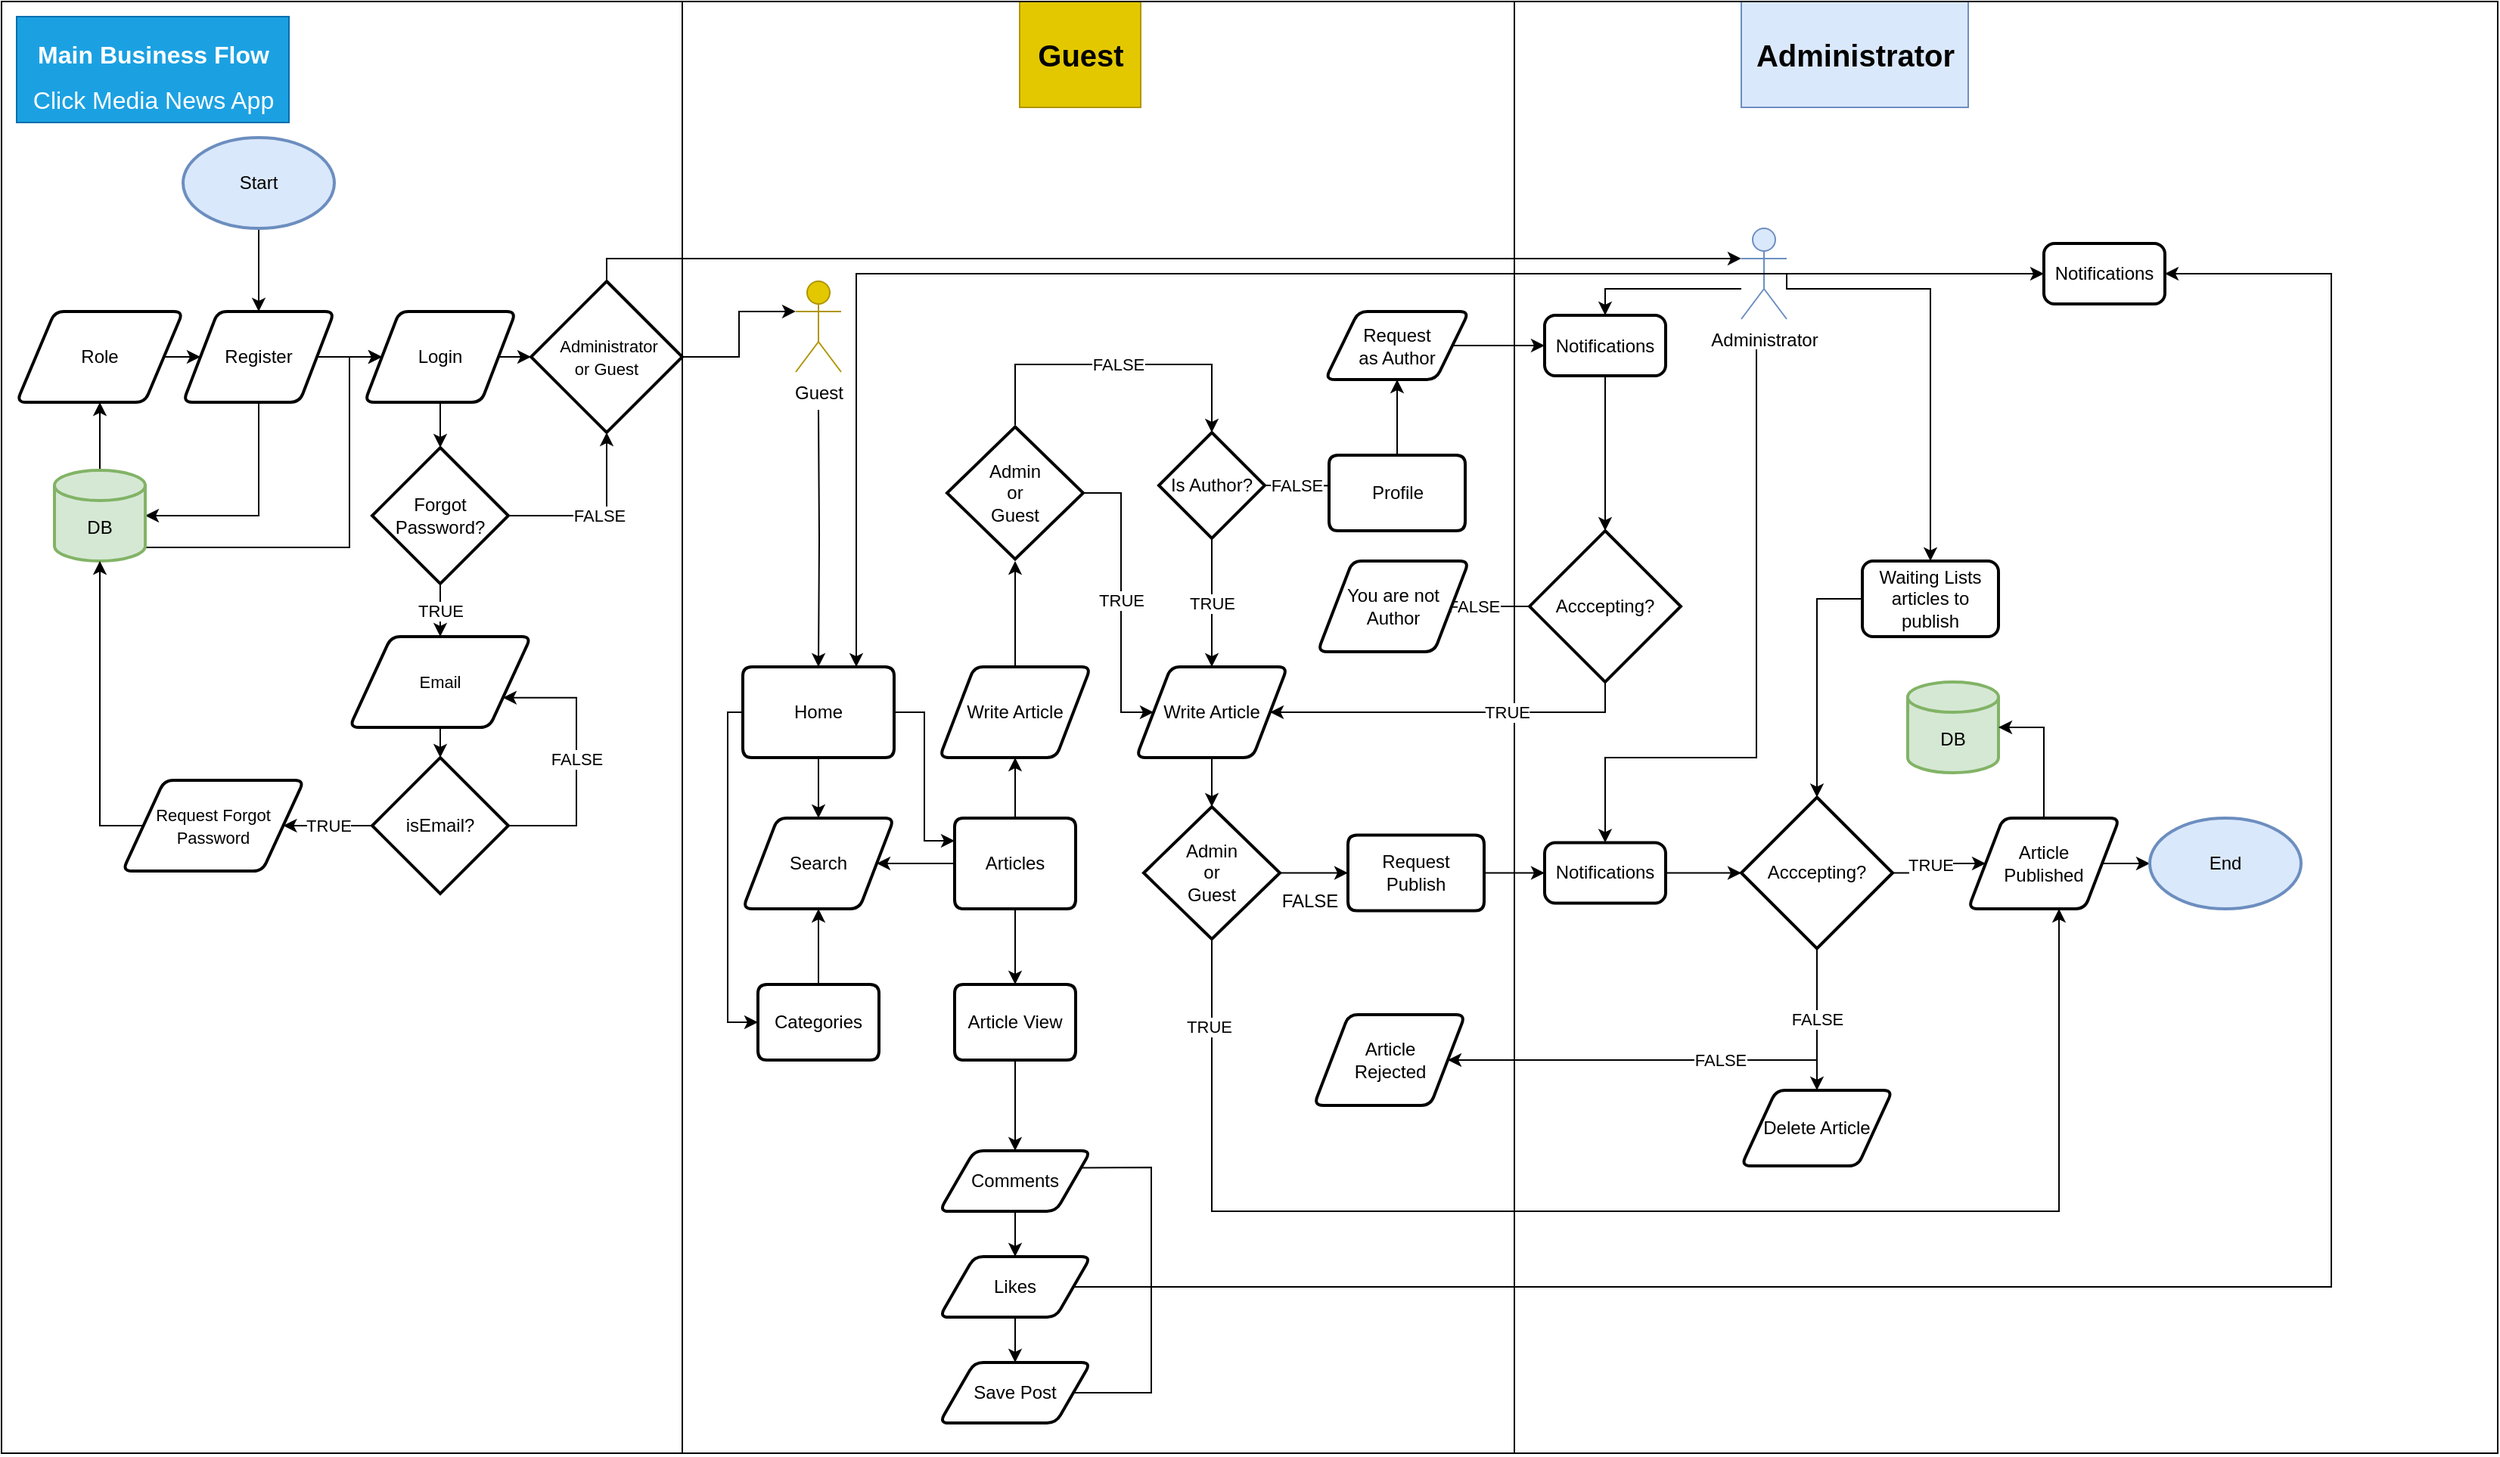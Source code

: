<mxfile version="21.3.7" type="device">
  <diagram name="Page-1" id="gf7bokLuWfXzUaqeIxcx">
    <mxGraphModel dx="1932" dy="904" grid="1" gridSize="10" guides="1" tooltips="1" connect="1" arrows="1" fold="1" page="1" pageScale="1" pageWidth="850" pageHeight="1100" math="0" shadow="0">
      <root>
        <mxCell id="0" />
        <mxCell id="1" parent="0" />
        <mxCell id="AwZKdBI7ihTLyZNxSXt0-6" value="" style="endArrow=none;html=1;rounded=0;" parent="1" edge="1">
          <mxGeometry width="50" height="50" relative="1" as="geometry">
            <mxPoint x="-400" as="sourcePoint" />
            <mxPoint x="-400" y="960" as="targetPoint" />
          </mxGeometry>
        </mxCell>
        <mxCell id="AwZKdBI7ihTLyZNxSXt0-12" value="" style="endArrow=none;html=1;rounded=0;" parent="1" edge="1">
          <mxGeometry width="50" height="50" relative="1" as="geometry">
            <mxPoint x="150" as="sourcePoint" />
            <mxPoint x="150" y="960" as="targetPoint" />
          </mxGeometry>
        </mxCell>
        <mxCell id="AwZKdBI7ihTLyZNxSXt0-13" value="&lt;h1&gt;&lt;font style=&quot;font-size: 20px;&quot;&gt;Guest&lt;/font&gt;&lt;/h1&gt;" style="text;html=1;align=center;verticalAlign=middle;resizable=0;points=[];autosize=1;strokeColor=#B09500;fillColor=#e3c800;fontColor=#000000;" parent="1" vertex="1">
          <mxGeometry x="-177" width="80" height="70" as="geometry" />
        </mxCell>
        <mxCell id="AwZKdBI7ihTLyZNxSXt0-14" value="&lt;h1&gt;&lt;font style=&quot;font-size: 20px;&quot;&gt;Administrator&lt;/font&gt;&lt;/h1&gt;" style="text;html=1;align=center;verticalAlign=middle;resizable=0;points=[];autosize=1;fillColor=#dae8fc;strokeColor=#6c8ebf;" parent="1" vertex="1">
          <mxGeometry x="300" width="150" height="70" as="geometry" />
        </mxCell>
        <mxCell id="AwZKdBI7ihTLyZNxSXt0-93" style="edgeStyle=orthogonalEdgeStyle;rounded=0;orthogonalLoop=1;jettySize=auto;html=1;entryX=1;entryY=0.5;entryDx=0;entryDy=0;entryPerimeter=0;" parent="1" source="AwZKdBI7ihTLyZNxSXt0-19" target="AwZKdBI7ihTLyZNxSXt0-31" edge="1">
          <mxGeometry relative="1" as="geometry">
            <Array as="points">
              <mxPoint x="-680" y="340" />
            </Array>
          </mxGeometry>
        </mxCell>
        <mxCell id="AwZKdBI7ihTLyZNxSXt0-19" value="Register" style="shape=parallelogram;html=1;strokeWidth=2;perimeter=parallelogramPerimeter;whiteSpace=wrap;rounded=1;arcSize=12;size=0.23;" parent="1" vertex="1">
          <mxGeometry x="-730" y="205" width="100" height="60" as="geometry" />
        </mxCell>
        <mxCell id="AwZKdBI7ihTLyZNxSXt0-30" style="edgeStyle=orthogonalEdgeStyle;rounded=0;orthogonalLoop=1;jettySize=auto;html=1;entryX=0.5;entryY=0;entryDx=0;entryDy=0;" parent="1" source="AwZKdBI7ihTLyZNxSXt0-20" target="AwZKdBI7ihTLyZNxSXt0-19" edge="1">
          <mxGeometry relative="1" as="geometry" />
        </mxCell>
        <mxCell id="AwZKdBI7ihTLyZNxSXt0-20" value="Start" style="strokeWidth=2;html=1;shape=mxgraph.flowchart.start_1;whiteSpace=wrap;fillColor=#dae8fc;strokeColor=#6c8ebf;" parent="1" vertex="1">
          <mxGeometry x="-730" y="90" width="100" height="60" as="geometry" />
        </mxCell>
        <mxCell id="AwZKdBI7ihTLyZNxSXt0-21" style="edgeStyle=orthogonalEdgeStyle;rounded=0;orthogonalLoop=1;jettySize=auto;html=1;exitX=0.5;exitY=1;exitDx=0;exitDy=0;" parent="1" source="AwZKdBI7ihTLyZNxSXt0-19" target="AwZKdBI7ihTLyZNxSXt0-19" edge="1">
          <mxGeometry relative="1" as="geometry" />
        </mxCell>
        <mxCell id="AwZKdBI7ihTLyZNxSXt0-38" style="edgeStyle=orthogonalEdgeStyle;rounded=0;orthogonalLoop=1;jettySize=auto;html=1;entryX=0;entryY=0.5;entryDx=0;entryDy=0;entryPerimeter=0;" parent="1" source="AwZKdBI7ihTLyZNxSXt0-22" target="AwZKdBI7ihTLyZNxSXt0-27" edge="1">
          <mxGeometry relative="1" as="geometry" />
        </mxCell>
        <mxCell id="MI96dopRUocl8QUEf7GM-27" style="edgeStyle=orthogonalEdgeStyle;rounded=0;orthogonalLoop=1;jettySize=auto;html=1;exitX=0.5;exitY=1;exitDx=0;exitDy=0;entryX=0.5;entryY=0;entryDx=0;entryDy=0;entryPerimeter=0;" parent="1" source="AwZKdBI7ihTLyZNxSXt0-22" target="MI96dopRUocl8QUEf7GM-26" edge="1">
          <mxGeometry relative="1" as="geometry" />
        </mxCell>
        <mxCell id="AwZKdBI7ihTLyZNxSXt0-22" value="Login" style="shape=parallelogram;html=1;strokeWidth=2;perimeter=parallelogramPerimeter;whiteSpace=wrap;rounded=1;arcSize=12;size=0.23;" parent="1" vertex="1">
          <mxGeometry x="-610" y="205" width="100" height="60" as="geometry" />
        </mxCell>
        <mxCell id="MI96dopRUocl8QUEf7GM-5" style="edgeStyle=orthogonalEdgeStyle;rounded=0;orthogonalLoop=1;jettySize=auto;html=1;exitX=0.5;exitY=0.5;exitDx=0;exitDy=0;exitPerimeter=0;entryX=0.5;entryY=0;entryDx=0;entryDy=0;" parent="1" source="MI96dopRUocl8QUEf7GM-40" target="MI96dopRUocl8QUEf7GM-4" edge="1">
          <mxGeometry relative="1" as="geometry">
            <mxPoint x="362.5" y="175.0" as="sourcePoint" />
            <Array as="points">
              <mxPoint x="330" y="180" />
              <mxPoint x="330" y="190" />
              <mxPoint x="425" y="190" />
            </Array>
            <mxPoint x="420" y="310" as="targetPoint" />
          </mxGeometry>
        </mxCell>
        <mxCell id="AwZKdBI7ihTLyZNxSXt0-42" style="edgeStyle=orthogonalEdgeStyle;rounded=0;orthogonalLoop=1;jettySize=auto;html=1;entryX=0;entryY=0.333;entryDx=0;entryDy=0;entryPerimeter=0;" parent="1" source="AwZKdBI7ihTLyZNxSXt0-27" target="MI96dopRUocl8QUEf7GM-40" edge="1">
          <mxGeometry relative="1" as="geometry">
            <mxPoint x="278" y="180" as="targetPoint" />
            <Array as="points">
              <mxPoint x="-450" y="170" />
            </Array>
          </mxGeometry>
        </mxCell>
        <mxCell id="MI96dopRUocl8QUEf7GM-38" style="edgeStyle=orthogonalEdgeStyle;rounded=0;orthogonalLoop=1;jettySize=auto;html=1;exitX=1;exitY=0.5;exitDx=0;exitDy=0;exitPerimeter=0;entryX=0;entryY=0.333;entryDx=0;entryDy=0;entryPerimeter=0;" parent="1" source="AwZKdBI7ihTLyZNxSXt0-27" target="MI96dopRUocl8QUEf7GM-35" edge="1">
          <mxGeometry relative="1" as="geometry" />
        </mxCell>
        <mxCell id="AwZKdBI7ihTLyZNxSXt0-27" value="&lt;font style=&quot;font-size: 11px;&quot;&gt;&amp;nbsp;Administrator&lt;br&gt;or Guest&lt;br&gt;&lt;/font&gt;" style="strokeWidth=2;html=1;shape=mxgraph.flowchart.decision;whiteSpace=wrap;" parent="1" vertex="1">
          <mxGeometry x="-500" y="185" width="100" height="100" as="geometry" />
        </mxCell>
        <mxCell id="AwZKdBI7ihTLyZNxSXt0-92" style="edgeStyle=orthogonalEdgeStyle;rounded=0;orthogonalLoop=1;jettySize=auto;html=1;entryX=0.5;entryY=1;entryDx=0;entryDy=0;" parent="1" source="AwZKdBI7ihTLyZNxSXt0-31" target="AwZKdBI7ihTLyZNxSXt0-32" edge="1">
          <mxGeometry relative="1" as="geometry" />
        </mxCell>
        <mxCell id="MI96dopRUocl8QUEf7GM-34" style="edgeStyle=orthogonalEdgeStyle;rounded=0;orthogonalLoop=1;jettySize=auto;html=1;exitX=1;exitY=0.85;exitDx=0;exitDy=0;exitPerimeter=0;entryX=0;entryY=0.5;entryDx=0;entryDy=0;" parent="1" source="AwZKdBI7ihTLyZNxSXt0-31" target="AwZKdBI7ihTLyZNxSXt0-22" edge="1">
          <mxGeometry relative="1" as="geometry">
            <Array as="points">
              <mxPoint x="-620" y="361" />
              <mxPoint x="-620" y="235" />
            </Array>
          </mxGeometry>
        </mxCell>
        <mxCell id="AwZKdBI7ihTLyZNxSXt0-31" value="&lt;br&gt;DB" style="strokeWidth=2;html=1;shape=mxgraph.flowchart.database;whiteSpace=wrap;fillColor=#d5e8d4;strokeColor=#82b366;" parent="1" vertex="1">
          <mxGeometry x="-815" y="310" width="60" height="60" as="geometry" />
        </mxCell>
        <mxCell id="MI96dopRUocl8QUEf7GM-29" style="edgeStyle=orthogonalEdgeStyle;rounded=0;orthogonalLoop=1;jettySize=auto;html=1;exitX=1;exitY=0.5;exitDx=0;exitDy=0;entryX=0;entryY=0.5;entryDx=0;entryDy=0;" parent="1" source="AwZKdBI7ihTLyZNxSXt0-32" target="AwZKdBI7ihTLyZNxSXt0-19" edge="1">
          <mxGeometry relative="1" as="geometry" />
        </mxCell>
        <mxCell id="AwZKdBI7ihTLyZNxSXt0-32" value="Role" style="shape=parallelogram;html=1;strokeWidth=2;perimeter=parallelogramPerimeter;whiteSpace=wrap;rounded=1;arcSize=12;size=0.23;" parent="1" vertex="1">
          <mxGeometry x="-840" y="205" width="110" height="60" as="geometry" />
        </mxCell>
        <mxCell id="MI96dopRUocl8QUEf7GM-21" style="edgeStyle=orthogonalEdgeStyle;rounded=0;orthogonalLoop=1;jettySize=auto;html=1;exitX=0.5;exitY=1;exitDx=0;exitDy=0;entryX=0.5;entryY=0;entryDx=0;entryDy=0;" parent="1" source="AwZKdBI7ihTLyZNxSXt0-43" target="MI96dopRUocl8QUEf7GM-15" edge="1">
          <mxGeometry relative="1" as="geometry" />
        </mxCell>
        <mxCell id="MI96dopRUocl8QUEf7GM-53" style="edgeStyle=orthogonalEdgeStyle;rounded=0;orthogonalLoop=1;jettySize=auto;html=1;entryX=0;entryY=0.5;entryDx=0;entryDy=0;" parent="1" source="AwZKdBI7ihTLyZNxSXt0-43" target="MI96dopRUocl8QUEf7GM-17" edge="1">
          <mxGeometry relative="1" as="geometry">
            <Array as="points">
              <mxPoint x="-370" y="470" />
              <mxPoint x="-370" y="675" />
            </Array>
          </mxGeometry>
        </mxCell>
        <mxCell id="AwZKdBI7ihTLyZNxSXt0-43" value="Home" style="shape=parallelogram;html=1;strokeWidth=2;perimeter=parallelogramPerimeter;whiteSpace=wrap;rounded=1;arcSize=12;size=0;" parent="1" vertex="1">
          <mxGeometry x="-360" y="440" width="100" height="60" as="geometry" />
        </mxCell>
        <mxCell id="bDoye8ksOh2lOXmOWEbW-28" style="edgeStyle=orthogonalEdgeStyle;rounded=0;orthogonalLoop=1;jettySize=auto;html=1;" edge="1" parent="1" source="AwZKdBI7ihTLyZNxSXt0-46">
          <mxGeometry relative="1" as="geometry">
            <mxPoint x="-180" y="370" as="targetPoint" />
          </mxGeometry>
        </mxCell>
        <mxCell id="AwZKdBI7ihTLyZNxSXt0-46" value="Write Article" style="shape=parallelogram;html=1;strokeWidth=2;perimeter=parallelogramPerimeter;whiteSpace=wrap;rounded=1;arcSize=12;size=0.23;" parent="1" vertex="1">
          <mxGeometry x="-230" y="440" width="100" height="60" as="geometry" />
        </mxCell>
        <mxCell id="AwZKdBI7ihTLyZNxSXt0-76" value="TRUE" style="edgeStyle=orthogonalEdgeStyle;rounded=0;orthogonalLoop=1;jettySize=auto;html=1;entryX=0.5;entryY=0;entryDx=0;entryDy=0;" parent="1" source="AwZKdBI7ihTLyZNxSXt0-48" target="AwZKdBI7ihTLyZNxSXt0-50" edge="1">
          <mxGeometry relative="1" as="geometry">
            <mxPoint x="-50" y="440" as="targetPoint" />
          </mxGeometry>
        </mxCell>
        <mxCell id="bDoye8ksOh2lOXmOWEbW-33" style="edgeStyle=orthogonalEdgeStyle;rounded=0;orthogonalLoop=1;jettySize=auto;html=1;entryX=0.5;entryY=0;entryDx=0;entryDy=0;entryPerimeter=0;" edge="1" parent="1" source="AwZKdBI7ihTLyZNxSXt0-50" target="bDoye8ksOh2lOXmOWEbW-31">
          <mxGeometry relative="1" as="geometry" />
        </mxCell>
        <mxCell id="AwZKdBI7ihTLyZNxSXt0-50" value="Write Article" style="shape=parallelogram;html=1;strokeWidth=2;perimeter=parallelogramPerimeter;whiteSpace=wrap;rounded=1;arcSize=12;size=0.23;" parent="1" vertex="1">
          <mxGeometry x="-100" y="440" width="100" height="60" as="geometry" />
        </mxCell>
        <mxCell id="AwZKdBI7ihTLyZNxSXt0-78" style="edgeStyle=orthogonalEdgeStyle;rounded=0;orthogonalLoop=1;jettySize=auto;html=1;entryX=1;entryY=0.5;entryDx=0;entryDy=0;" parent="1" source="AwZKdBI7ihTLyZNxSXt0-54" target="AwZKdBI7ihTLyZNxSXt0-116" edge="1">
          <mxGeometry relative="1" as="geometry">
            <mxPoint x="8.5" y="470" as="targetPoint" />
          </mxGeometry>
        </mxCell>
        <mxCell id="AwZKdBI7ihTLyZNxSXt0-79" value="FALSE" style="edgeLabel;html=1;align=center;verticalAlign=middle;resizable=0;points=[];" parent="AwZKdBI7ihTLyZNxSXt0-78" vertex="1" connectable="0">
          <mxGeometry x="-0.579" y="1" relative="1" as="geometry">
            <mxPoint x="-26" y="-1" as="offset" />
          </mxGeometry>
        </mxCell>
        <mxCell id="AwZKdBI7ihTLyZNxSXt0-110" style="edgeStyle=orthogonalEdgeStyle;rounded=0;orthogonalLoop=1;jettySize=auto;html=1;entryX=1;entryY=0.5;entryDx=0;entryDy=0;exitX=0.5;exitY=1;exitDx=0;exitDy=0;exitPerimeter=0;" parent="1" source="AwZKdBI7ihTLyZNxSXt0-54" target="AwZKdBI7ihTLyZNxSXt0-50" edge="1">
          <mxGeometry relative="1" as="geometry">
            <Array as="points">
              <mxPoint x="210" y="470" />
            </Array>
          </mxGeometry>
        </mxCell>
        <mxCell id="AwZKdBI7ihTLyZNxSXt0-111" value="TRUE" style="edgeLabel;html=1;align=center;verticalAlign=middle;resizable=0;points=[];" parent="AwZKdBI7ihTLyZNxSXt0-110" vertex="1" connectable="0">
          <mxGeometry x="-0.193" relative="1" as="geometry">
            <mxPoint x="12" as="offset" />
          </mxGeometry>
        </mxCell>
        <mxCell id="AwZKdBI7ihTLyZNxSXt0-54" value="Acccepting?" style="strokeWidth=2;html=1;shape=mxgraph.flowchart.decision;whiteSpace=wrap;" parent="1" vertex="1">
          <mxGeometry x="160" y="350" width="100" height="100" as="geometry" />
        </mxCell>
        <mxCell id="bDoye8ksOh2lOXmOWEbW-3" style="edgeStyle=orthogonalEdgeStyle;rounded=0;orthogonalLoop=1;jettySize=auto;html=1;entryX=0;entryY=0.5;entryDx=0;entryDy=0;" edge="1" parent="1" source="AwZKdBI7ihTLyZNxSXt0-60" target="MI96dopRUocl8QUEf7GM-62">
          <mxGeometry relative="1" as="geometry" />
        </mxCell>
        <mxCell id="AwZKdBI7ihTLyZNxSXt0-60" value="Request&lt;br&gt;as Author" style="shape=parallelogram;html=1;strokeWidth=2;perimeter=parallelogramPerimeter;whiteSpace=wrap;rounded=1;arcSize=12;size=0.23;" parent="1" vertex="1">
          <mxGeometry x="25" y="205" width="95" height="45" as="geometry" />
        </mxCell>
        <mxCell id="AwZKdBI7ihTLyZNxSXt0-88" style="edgeStyle=orthogonalEdgeStyle;rounded=0;orthogonalLoop=1;jettySize=auto;html=1;entryX=0;entryY=0.5;entryDx=0;entryDy=0;" parent="1" source="AwZKdBI7ihTLyZNxSXt0-83" target="bDoye8ksOh2lOXmOWEbW-6" edge="1">
          <mxGeometry relative="1" as="geometry">
            <mxPoint x="180" y="570" as="targetPoint" />
          </mxGeometry>
        </mxCell>
        <mxCell id="AwZKdBI7ihTLyZNxSXt0-83" value="Request&lt;br&gt;Publish" style="shape=parallelogram;html=1;strokeWidth=2;perimeter=parallelogramPerimeter;whiteSpace=wrap;rounded=1;arcSize=12;size=0;" parent="1" vertex="1">
          <mxGeometry x="40" y="551.25" width="90" height="50" as="geometry" />
        </mxCell>
        <mxCell id="AwZKdBI7ihTLyZNxSXt0-96" style="edgeStyle=orthogonalEdgeStyle;rounded=0;orthogonalLoop=1;jettySize=auto;html=1;entryX=1;entryY=0.5;entryDx=0;entryDy=0;" parent="1" target="AwZKdBI7ihTLyZNxSXt0-95" edge="1">
          <mxGeometry relative="1" as="geometry">
            <mxPoint x="320" y="880" as="targetPoint" />
            <Array as="points">
              <mxPoint x="350" y="700" />
            </Array>
            <mxPoint x="350" y="660" as="sourcePoint" />
          </mxGeometry>
        </mxCell>
        <mxCell id="AwZKdBI7ihTLyZNxSXt0-97" value="FALSE" style="edgeLabel;html=1;align=center;verticalAlign=middle;resizable=0;points=[];" parent="AwZKdBI7ihTLyZNxSXt0-96" vertex="1" connectable="0">
          <mxGeometry x="-0.334" relative="1" as="geometry">
            <mxPoint x="-10" as="offset" />
          </mxGeometry>
        </mxCell>
        <mxCell id="AwZKdBI7ihTLyZNxSXt0-108" value="TRUE" style="edgeStyle=orthogonalEdgeStyle;rounded=0;orthogonalLoop=1;jettySize=auto;html=1;entryX=0;entryY=0.5;entryDx=0;entryDy=0;" parent="1" source="AwZKdBI7ihTLyZNxSXt0-86" target="MI96dopRUocl8QUEf7GM-61" edge="1">
          <mxGeometry x="-0.098" relative="1" as="geometry">
            <mxPoint x="420.0" y="570.0" as="targetPoint" />
            <mxPoint as="offset" />
          </mxGeometry>
        </mxCell>
        <mxCell id="MI96dopRUocl8QUEf7GM-59" value="FALSE" style="edgeStyle=orthogonalEdgeStyle;rounded=0;orthogonalLoop=1;jettySize=auto;html=1;exitX=0.5;exitY=1;exitDx=0;exitDy=0;exitPerimeter=0;entryX=0.5;entryY=0;entryDx=0;entryDy=0;" parent="1" source="AwZKdBI7ihTLyZNxSXt0-86" edge="1" target="MI96dopRUocl8QUEf7GM-60">
          <mxGeometry relative="1" as="geometry">
            <mxPoint x="320.0" y="690" as="targetPoint" />
          </mxGeometry>
        </mxCell>
        <mxCell id="AwZKdBI7ihTLyZNxSXt0-86" value="Acccepting?" style="strokeWidth=2;html=1;shape=mxgraph.flowchart.decision;whiteSpace=wrap;" parent="1" vertex="1">
          <mxGeometry x="300" y="526.25" width="100" height="100" as="geometry" />
        </mxCell>
        <mxCell id="AwZKdBI7ihTLyZNxSXt0-95" value="Article&lt;br&gt;Rejected" style="shape=parallelogram;html=1;strokeWidth=2;perimeter=parallelogramPerimeter;whiteSpace=wrap;rounded=1;arcSize=12;size=0.23;" parent="1" vertex="1">
          <mxGeometry x="17.5" y="670" width="100" height="60" as="geometry" />
        </mxCell>
        <mxCell id="AwZKdBI7ihTLyZNxSXt0-125" value="FALSE" style="edgeStyle=orthogonalEdgeStyle;rounded=0;orthogonalLoop=1;jettySize=auto;html=1;entryX=0.159;entryY=0.407;entryDx=0;entryDy=0;entryPerimeter=0;" parent="1" source="AwZKdBI7ihTLyZNxSXt0-48" target="AwZKdBI7ihTLyZNxSXt0-123" edge="1">
          <mxGeometry x="-0.257" relative="1" as="geometry">
            <mxPoint as="offset" />
          </mxGeometry>
        </mxCell>
        <mxCell id="AwZKdBI7ihTLyZNxSXt0-48" value="Is Author?" style="strokeWidth=2;html=1;shape=mxgraph.flowchart.decision;whiteSpace=wrap;" parent="1" vertex="1">
          <mxGeometry x="-85" y="285" width="70" height="70" as="geometry" />
        </mxCell>
        <mxCell id="MI96dopRUocl8QUEf7GM-24" style="edgeStyle=orthogonalEdgeStyle;rounded=0;orthogonalLoop=1;jettySize=auto;html=1;exitX=1;exitY=0.5;exitDx=0;exitDy=0;entryX=0;entryY=0.5;entryDx=0;entryDy=0;entryPerimeter=0;" parent="1" source="MI96dopRUocl8QUEf7GM-61" target="MI96dopRUocl8QUEf7GM-23" edge="1">
          <mxGeometry relative="1" as="geometry">
            <mxPoint x="520" y="570.0" as="sourcePoint" />
          </mxGeometry>
        </mxCell>
        <mxCell id="AwZKdBI7ihTLyZNxSXt0-112" value="&lt;br&gt;DB" style="strokeWidth=2;html=1;shape=mxgraph.flowchart.database;whiteSpace=wrap;fillColor=#d5e8d4;strokeColor=#82b366;" parent="1" vertex="1">
          <mxGeometry x="410" y="450" width="60" height="60" as="geometry" />
        </mxCell>
        <mxCell id="AwZKdBI7ihTLyZNxSXt0-114" style="edgeStyle=orthogonalEdgeStyle;rounded=0;orthogonalLoop=1;jettySize=auto;html=1;entryX=0;entryY=0.5;entryDx=0;entryDy=0;exitX=1;exitY=0.5;exitDx=0;exitDy=0;" parent="1" source="AwZKdBI7ihTLyZNxSXt0-19" target="AwZKdBI7ihTLyZNxSXt0-22" edge="1">
          <mxGeometry relative="1" as="geometry">
            <mxPoint x="-620" y="235" as="sourcePoint" />
            <mxPoint x="-689" y="245" as="targetPoint" />
          </mxGeometry>
        </mxCell>
        <mxCell id="AwZKdBI7ihTLyZNxSXt0-116" value="You are not Author" style="shape=parallelogram;html=1;strokeWidth=2;perimeter=parallelogramPerimeter;whiteSpace=wrap;rounded=1;arcSize=12;size=0.23;" parent="1" vertex="1">
          <mxGeometry x="20" y="370" width="100" height="60" as="geometry" />
        </mxCell>
        <mxCell id="AwZKdBI7ihTLyZNxSXt0-126" style="edgeStyle=orthogonalEdgeStyle;rounded=0;orthogonalLoop=1;jettySize=auto;html=1;entryX=0.5;entryY=1;entryDx=0;entryDy=0;" parent="1" source="AwZKdBI7ihTLyZNxSXt0-123" target="AwZKdBI7ihTLyZNxSXt0-60" edge="1">
          <mxGeometry relative="1" as="geometry" />
        </mxCell>
        <mxCell id="AwZKdBI7ihTLyZNxSXt0-123" value="Profile" style="shape=parallelogram;html=1;strokeWidth=2;perimeter=parallelogramPerimeter;whiteSpace=wrap;rounded=1;arcSize=12;size=0;" parent="1" vertex="1">
          <mxGeometry x="27.5" y="300" width="90" height="50" as="geometry" />
        </mxCell>
        <mxCell id="AwZKdBI7ihTLyZNxSXt0-147" style="edgeStyle=orthogonalEdgeStyle;rounded=0;orthogonalLoop=1;jettySize=auto;html=1;" parent="1" source="AwZKdBI7ihTLyZNxSXt0-138" target="AwZKdBI7ihTLyZNxSXt0-139" edge="1">
          <mxGeometry relative="1" as="geometry" />
        </mxCell>
        <mxCell id="AwZKdBI7ihTLyZNxSXt0-138" value="Comments" style="shape=parallelogram;html=1;strokeWidth=2;perimeter=parallelogramPerimeter;whiteSpace=wrap;rounded=1;arcSize=12;size=0.23;" parent="1" vertex="1">
          <mxGeometry x="-230" y="760" width="100" height="40" as="geometry" />
        </mxCell>
        <mxCell id="AwZKdBI7ihTLyZNxSXt0-148" style="edgeStyle=orthogonalEdgeStyle;rounded=0;orthogonalLoop=1;jettySize=auto;html=1;entryX=0.5;entryY=0;entryDx=0;entryDy=0;" parent="1" source="AwZKdBI7ihTLyZNxSXt0-139" target="AwZKdBI7ihTLyZNxSXt0-140" edge="1">
          <mxGeometry relative="1" as="geometry" />
        </mxCell>
        <mxCell id="AwZKdBI7ihTLyZNxSXt0-139" value="Likes" style="shape=parallelogram;html=1;strokeWidth=2;perimeter=parallelogramPerimeter;whiteSpace=wrap;rounded=1;arcSize=12;size=0.23;" parent="1" vertex="1">
          <mxGeometry x="-230" y="830" width="100" height="40" as="geometry" />
        </mxCell>
        <mxCell id="AwZKdBI7ihTLyZNxSXt0-140" value="Save Post" style="shape=parallelogram;html=1;strokeWidth=2;perimeter=parallelogramPerimeter;whiteSpace=wrap;rounded=1;arcSize=12;size=0.23;" parent="1" vertex="1">
          <mxGeometry x="-230" y="900" width="100" height="40" as="geometry" />
        </mxCell>
        <mxCell id="AwZKdBI7ihTLyZNxSXt0-146" style="edgeStyle=orthogonalEdgeStyle;rounded=0;orthogonalLoop=1;jettySize=auto;html=1;entryX=0.5;entryY=0;entryDx=0;entryDy=0;" parent="1" source="AwZKdBI7ihTLyZNxSXt0-145" target="AwZKdBI7ihTLyZNxSXt0-138" edge="1">
          <mxGeometry relative="1" as="geometry" />
        </mxCell>
        <mxCell id="AwZKdBI7ihTLyZNxSXt0-145" value="Article View" style="shape=parallelogram;html=1;strokeWidth=2;perimeter=parallelogramPerimeter;whiteSpace=wrap;rounded=1;arcSize=12;size=0;" parent="1" vertex="1">
          <mxGeometry x="-220" y="650" width="80" height="50" as="geometry" />
        </mxCell>
        <mxCell id="MI96dopRUocl8QUEf7GM-3" value="&lt;h1 style=&quot;font-size: 16px;&quot;&gt;&lt;font style=&quot;font-size: 16px;&quot;&gt;Main Business Flow&lt;/font&gt;&lt;/h1&gt;&lt;font style=&quot;font-size: 16px;&quot;&gt;Click Media News App&lt;/font&gt;" style="text;html=1;align=center;verticalAlign=middle;resizable=0;points=[];autosize=1;strokeColor=#006EAF;fillColor=#1ba1e2;fontColor=#ffffff;" parent="1" vertex="1">
          <mxGeometry x="-840" y="10" width="180" height="70" as="geometry" />
        </mxCell>
        <mxCell id="MI96dopRUocl8QUEf7GM-4" value="Waiting Lists&lt;br&gt;articles to publish" style="rounded=1;whiteSpace=wrap;html=1;absoluteArcSize=1;arcSize=14;strokeWidth=2;" parent="1" vertex="1">
          <mxGeometry x="380" y="370" width="90" height="50" as="geometry" />
        </mxCell>
        <mxCell id="MI96dopRUocl8QUEf7GM-51" style="edgeStyle=orthogonalEdgeStyle;rounded=0;orthogonalLoop=1;jettySize=auto;html=1;entryX=0.5;entryY=1;entryDx=0;entryDy=0;" parent="1" source="MI96dopRUocl8QUEf7GM-8" target="AwZKdBI7ihTLyZNxSXt0-46" edge="1">
          <mxGeometry relative="1" as="geometry" />
        </mxCell>
        <mxCell id="MI96dopRUocl8QUEf7GM-54" style="edgeStyle=orthogonalEdgeStyle;rounded=0;orthogonalLoop=1;jettySize=auto;html=1;entryX=0.5;entryY=0;entryDx=0;entryDy=0;" parent="1" source="MI96dopRUocl8QUEf7GM-8" target="AwZKdBI7ihTLyZNxSXt0-145" edge="1">
          <mxGeometry relative="1" as="geometry" />
        </mxCell>
        <mxCell id="MI96dopRUocl8QUEf7GM-8" value="Articles" style="shape=parallelogram;html=1;strokeWidth=2;perimeter=parallelogramPerimeter;whiteSpace=wrap;rounded=1;arcSize=12;size=0;" parent="1" vertex="1">
          <mxGeometry x="-220" y="540" width="80" height="60" as="geometry" />
        </mxCell>
        <mxCell id="MI96dopRUocl8QUEf7GM-52" style="edgeStyle=orthogonalEdgeStyle;rounded=0;orthogonalLoop=1;jettySize=auto;html=1;exitX=0;exitY=0.5;exitDx=0;exitDy=0;" parent="1" source="MI96dopRUocl8QUEf7GM-8" target="MI96dopRUocl8QUEf7GM-15" edge="1">
          <mxGeometry relative="1" as="geometry" />
        </mxCell>
        <mxCell id="MI96dopRUocl8QUEf7GM-15" value="Search" style="shape=parallelogram;html=1;strokeWidth=2;perimeter=parallelogramPerimeter;whiteSpace=wrap;rounded=1;arcSize=12;size=0.23;" parent="1" vertex="1">
          <mxGeometry x="-360" y="540" width="100" height="60" as="geometry" />
        </mxCell>
        <mxCell id="MI96dopRUocl8QUEf7GM-17" value="Categories" style="shape=parallelogram;html=1;strokeWidth=2;perimeter=parallelogramPerimeter;whiteSpace=wrap;rounded=1;arcSize=12;size=0;" parent="1" vertex="1">
          <mxGeometry x="-350" y="650" width="80" height="50" as="geometry" />
        </mxCell>
        <mxCell id="MI96dopRUocl8QUEf7GM-23" value="End" style="strokeWidth=2;html=1;shape=mxgraph.flowchart.start_1;whiteSpace=wrap;fillColor=#dae8fc;strokeColor=#6c8ebf;" parent="1" vertex="1">
          <mxGeometry x="570" y="540" width="100" height="60" as="geometry" />
        </mxCell>
        <mxCell id="MI96dopRUocl8QUEf7GM-28" value="FALSE" style="edgeStyle=orthogonalEdgeStyle;rounded=0;orthogonalLoop=1;jettySize=auto;html=1;exitX=1;exitY=0.5;exitDx=0;exitDy=0;exitPerimeter=0;entryX=0.5;entryY=1;entryDx=0;entryDy=0;entryPerimeter=0;" parent="1" source="MI96dopRUocl8QUEf7GM-26" target="AwZKdBI7ihTLyZNxSXt0-27" edge="1">
          <mxGeometry relative="1" as="geometry" />
        </mxCell>
        <mxCell id="MI96dopRUocl8QUEf7GM-31" value="TRUE" style="edgeStyle=orthogonalEdgeStyle;rounded=0;orthogonalLoop=1;jettySize=auto;html=1;exitX=0.5;exitY=1;exitDx=0;exitDy=0;exitPerimeter=0;entryX=0.5;entryY=0;entryDx=0;entryDy=0;" parent="1" source="MI96dopRUocl8QUEf7GM-26" target="MI96dopRUocl8QUEf7GM-30" edge="1">
          <mxGeometry relative="1" as="geometry" />
        </mxCell>
        <mxCell id="MI96dopRUocl8QUEf7GM-26" value="Forgot Password?" style="strokeWidth=2;html=1;shape=mxgraph.flowchart.decision;whiteSpace=wrap;" parent="1" vertex="1">
          <mxGeometry x="-605" y="295" width="90" height="90" as="geometry" />
        </mxCell>
        <mxCell id="MI96dopRUocl8QUEf7GM-46" style="edgeStyle=orthogonalEdgeStyle;rounded=0;orthogonalLoop=1;jettySize=auto;html=1;entryX=0.5;entryY=0;entryDx=0;entryDy=0;entryPerimeter=0;" parent="1" source="MI96dopRUocl8QUEf7GM-30" target="MI96dopRUocl8QUEf7GM-44" edge="1">
          <mxGeometry relative="1" as="geometry" />
        </mxCell>
        <mxCell id="MI96dopRUocl8QUEf7GM-30" value="&lt;span style=&quot;font-size: 11px;&quot;&gt;Email&lt;/span&gt;" style="shape=parallelogram;html=1;strokeWidth=2;perimeter=parallelogramPerimeter;whiteSpace=wrap;rounded=1;arcSize=12;size=0.23;" parent="1" vertex="1">
          <mxGeometry x="-620" y="420" width="120" height="60" as="geometry" />
        </mxCell>
        <mxCell id="MI96dopRUocl8QUEf7GM-50" style="edgeStyle=orthogonalEdgeStyle;rounded=0;orthogonalLoop=1;jettySize=auto;html=1;entryX=0.5;entryY=0;entryDx=0;entryDy=0;" parent="1" target="AwZKdBI7ihTLyZNxSXt0-43" edge="1">
          <mxGeometry relative="1" as="geometry">
            <mxPoint x="-310" y="270" as="sourcePoint" />
          </mxGeometry>
        </mxCell>
        <mxCell id="MI96dopRUocl8QUEf7GM-35" value="Guest" style="shape=umlActor;verticalLabelPosition=bottom;verticalAlign=top;html=1;outlineConnect=0;fillColor=#e3c800;fontColor=#000000;strokeColor=#B09500;" parent="1" vertex="1">
          <mxGeometry x="-325" y="185" width="30" height="60" as="geometry" />
        </mxCell>
        <mxCell id="MI96dopRUocl8QUEf7GM-40" value="Administrator" style="shape=umlActor;verticalLabelPosition=bottom;verticalAlign=top;html=1;outlineConnect=0;fillColor=#dae8fc;strokeColor=#6c8ebf;" parent="1" vertex="1">
          <mxGeometry x="300" y="150" width="30" height="60" as="geometry" />
        </mxCell>
        <mxCell id="MI96dopRUocl8QUEf7GM-45" value="FALSE" style="edgeStyle=orthogonalEdgeStyle;rounded=0;orthogonalLoop=1;jettySize=auto;html=1;entryX=1;entryY=0.75;entryDx=0;entryDy=0;" parent="1" source="MI96dopRUocl8QUEf7GM-44" target="MI96dopRUocl8QUEf7GM-30" edge="1">
          <mxGeometry relative="1" as="geometry">
            <mxPoint x="-480" y="460" as="targetPoint" />
            <Array as="points">
              <mxPoint x="-470" y="545" />
              <mxPoint x="-470" y="460" />
            </Array>
          </mxGeometry>
        </mxCell>
        <mxCell id="MI96dopRUocl8QUEf7GM-48" value="TRUE" style="edgeStyle=orthogonalEdgeStyle;rounded=0;orthogonalLoop=1;jettySize=auto;html=1;entryX=1;entryY=0.5;entryDx=0;entryDy=0;" parent="1" source="MI96dopRUocl8QUEf7GM-44" target="MI96dopRUocl8QUEf7GM-47" edge="1">
          <mxGeometry relative="1" as="geometry" />
        </mxCell>
        <mxCell id="MI96dopRUocl8QUEf7GM-44" value="isEmail?" style="strokeWidth=2;html=1;shape=mxgraph.flowchart.decision;whiteSpace=wrap;" parent="1" vertex="1">
          <mxGeometry x="-605" y="500" width="90" height="90" as="geometry" />
        </mxCell>
        <mxCell id="MI96dopRUocl8QUEf7GM-49" style="edgeStyle=orthogonalEdgeStyle;rounded=0;orthogonalLoop=1;jettySize=auto;html=1;exitX=0;exitY=0.5;exitDx=0;exitDy=0;entryX=0.5;entryY=1;entryDx=0;entryDy=0;entryPerimeter=0;" parent="1" source="MI96dopRUocl8QUEf7GM-47" target="AwZKdBI7ihTLyZNxSXt0-31" edge="1">
          <mxGeometry relative="1" as="geometry">
            <Array as="points">
              <mxPoint x="-785" y="545" />
            </Array>
          </mxGeometry>
        </mxCell>
        <mxCell id="MI96dopRUocl8QUEf7GM-47" value="&lt;span style=&quot;font-size: 11px;&quot;&gt;Request Forgot&lt;br&gt;Password&lt;br&gt;&lt;/span&gt;" style="shape=parallelogram;html=1;strokeWidth=2;perimeter=parallelogramPerimeter;whiteSpace=wrap;rounded=1;arcSize=12;size=0.23;" parent="1" vertex="1">
          <mxGeometry x="-770" y="515" width="120" height="60" as="geometry" />
        </mxCell>
        <mxCell id="MI96dopRUocl8QUEf7GM-60" value="Delete Article" style="shape=parallelogram;html=1;strokeWidth=2;perimeter=parallelogramPerimeter;whiteSpace=wrap;rounded=1;arcSize=12;size=0.23;" parent="1" vertex="1">
          <mxGeometry x="300" y="720" width="100" height="50" as="geometry" />
        </mxCell>
        <mxCell id="bDoye8ksOh2lOXmOWEbW-38" value="" style="edgeStyle=orthogonalEdgeStyle;rounded=0;orthogonalLoop=1;jettySize=auto;html=1;entryX=1;entryY=0.5;entryDx=0;entryDy=0;entryPerimeter=0;" edge="1" parent="1" source="MI96dopRUocl8QUEf7GM-61" target="AwZKdBI7ihTLyZNxSXt0-112">
          <mxGeometry relative="1" as="geometry" />
        </mxCell>
        <mxCell id="MI96dopRUocl8QUEf7GM-61" value="Article&lt;br&gt;Published" style="shape=parallelogram;html=1;strokeWidth=2;perimeter=parallelogramPerimeter;whiteSpace=wrap;rounded=1;arcSize=12;size=0.23;" parent="1" vertex="1">
          <mxGeometry x="450" y="540" width="100" height="60" as="geometry" />
        </mxCell>
        <mxCell id="bDoye8ksOh2lOXmOWEbW-13" style="edgeStyle=orthogonalEdgeStyle;rounded=0;orthogonalLoop=1;jettySize=auto;html=1;entryX=0.5;entryY=0;entryDx=0;entryDy=0;entryPerimeter=0;" edge="1" parent="1" source="MI96dopRUocl8QUEf7GM-62" target="AwZKdBI7ihTLyZNxSXt0-54">
          <mxGeometry relative="1" as="geometry" />
        </mxCell>
        <mxCell id="MI96dopRUocl8QUEf7GM-62" value="Notifications" style="rounded=1;whiteSpace=wrap;html=1;absoluteArcSize=1;arcSize=14;strokeWidth=2;" parent="1" vertex="1">
          <mxGeometry x="170" y="207.5" width="80" height="40" as="geometry" />
        </mxCell>
        <mxCell id="bDoye8ksOh2lOXmOWEbW-5" value="" style="endArrow=classic;html=1;rounded=0;entryX=0.5;entryY=0;entryDx=0;entryDy=0;" edge="1" parent="1" target="MI96dopRUocl8QUEf7GM-62">
          <mxGeometry width="50" height="50" relative="1" as="geometry">
            <mxPoint x="300" y="190" as="sourcePoint" />
            <mxPoint x="320" y="410" as="targetPoint" />
            <Array as="points">
              <mxPoint x="210" y="190" />
            </Array>
          </mxGeometry>
        </mxCell>
        <mxCell id="bDoye8ksOh2lOXmOWEbW-11" style="edgeStyle=orthogonalEdgeStyle;rounded=0;orthogonalLoop=1;jettySize=auto;html=1;entryX=0;entryY=0.5;entryDx=0;entryDy=0;entryPerimeter=0;" edge="1" parent="1" source="bDoye8ksOh2lOXmOWEbW-6" target="AwZKdBI7ihTLyZNxSXt0-86">
          <mxGeometry relative="1" as="geometry" />
        </mxCell>
        <mxCell id="bDoye8ksOh2lOXmOWEbW-6" value="Notifications" style="rounded=1;whiteSpace=wrap;html=1;absoluteArcSize=1;arcSize=14;strokeWidth=2;" vertex="1" parent="1">
          <mxGeometry x="170" y="556.25" width="80" height="40" as="geometry" />
        </mxCell>
        <mxCell id="bDoye8ksOh2lOXmOWEbW-10" value="" style="endArrow=classic;html=1;rounded=0;entryX=0.5;entryY=0;entryDx=0;entryDy=0;" edge="1" parent="1" target="bDoye8ksOh2lOXmOWEbW-6">
          <mxGeometry width="50" height="50" relative="1" as="geometry">
            <mxPoint x="310" y="230" as="sourcePoint" />
            <mxPoint x="50" y="490" as="targetPoint" />
            <Array as="points">
              <mxPoint x="310" y="500" />
              <mxPoint x="210" y="500" />
            </Array>
          </mxGeometry>
        </mxCell>
        <mxCell id="bDoye8ksOh2lOXmOWEbW-12" value="" style="endArrow=classic;html=1;rounded=0;entryX=0.5;entryY=0;entryDx=0;entryDy=0;entryPerimeter=0;exitX=0;exitY=0.5;exitDx=0;exitDy=0;" edge="1" parent="1" source="MI96dopRUocl8QUEf7GM-4" target="AwZKdBI7ihTLyZNxSXt0-86">
          <mxGeometry width="50" height="50" relative="1" as="geometry">
            <mxPoint x="350" y="370" as="sourcePoint" />
            <mxPoint x="50" y="490" as="targetPoint" />
            <Array as="points">
              <mxPoint x="350" y="395" />
            </Array>
          </mxGeometry>
        </mxCell>
        <mxCell id="bDoye8ksOh2lOXmOWEbW-18" value="" style="endArrow=classic;html=1;rounded=0;exitX=0.5;exitY=0.5;exitDx=0;exitDy=0;exitPerimeter=0;entryX=0.75;entryY=0;entryDx=0;entryDy=0;" edge="1" parent="1" source="MI96dopRUocl8QUEf7GM-40" target="AwZKdBI7ihTLyZNxSXt0-43">
          <mxGeometry width="50" height="50" relative="1" as="geometry">
            <mxPoint x="-170" y="190" as="sourcePoint" />
            <mxPoint x="-230" y="290" as="targetPoint" />
            <Array as="points">
              <mxPoint x="-170" y="180" />
              <mxPoint x="-230" y="180" />
              <mxPoint x="-285" y="180" />
            </Array>
          </mxGeometry>
        </mxCell>
        <mxCell id="bDoye8ksOh2lOXmOWEbW-21" value="" style="endArrow=classic;html=1;rounded=0;exitX=0.5;exitY=0;exitDx=0;exitDy=0;entryX=0.5;entryY=1;entryDx=0;entryDy=0;" edge="1" parent="1" source="MI96dopRUocl8QUEf7GM-17" target="MI96dopRUocl8QUEf7GM-15">
          <mxGeometry width="50" height="50" relative="1" as="geometry">
            <mxPoint x="-220" y="470" as="sourcePoint" />
            <mxPoint x="-170" y="420" as="targetPoint" />
          </mxGeometry>
        </mxCell>
        <mxCell id="bDoye8ksOh2lOXmOWEbW-30" value="TRUE" style="edgeStyle=orthogonalEdgeStyle;rounded=0;orthogonalLoop=1;jettySize=auto;html=1;entryX=0;entryY=0.5;entryDx=0;entryDy=0;" edge="1" parent="1" source="bDoye8ksOh2lOXmOWEbW-23" target="AwZKdBI7ihTLyZNxSXt0-50">
          <mxGeometry relative="1" as="geometry">
            <mxPoint x="-110" y="470" as="targetPoint" />
            <Array as="points">
              <mxPoint x="-110" y="325" />
              <mxPoint x="-110" y="470" />
            </Array>
          </mxGeometry>
        </mxCell>
        <mxCell id="bDoye8ksOh2lOXmOWEbW-23" value="Admin&lt;br&gt;or&lt;br&gt;Guest" style="strokeWidth=2;html=1;shape=mxgraph.flowchart.decision;whiteSpace=wrap;" vertex="1" parent="1">
          <mxGeometry x="-225" y="281.25" width="90" height="87.5" as="geometry" />
        </mxCell>
        <mxCell id="bDoye8ksOh2lOXmOWEbW-27" value="" style="endArrow=classic;html=1;rounded=0;exitX=1;exitY=0.5;exitDx=0;exitDy=0;entryX=0;entryY=0.25;entryDx=0;entryDy=0;" edge="1" parent="1" source="AwZKdBI7ihTLyZNxSXt0-43" target="MI96dopRUocl8QUEf7GM-8">
          <mxGeometry width="50" height="50" relative="1" as="geometry">
            <mxPoint x="-120" y="600" as="sourcePoint" />
            <mxPoint x="-70" y="550" as="targetPoint" />
            <Array as="points">
              <mxPoint x="-240" y="470" />
              <mxPoint x="-240" y="555" />
            </Array>
          </mxGeometry>
        </mxCell>
        <mxCell id="bDoye8ksOh2lOXmOWEbW-29" value="FALSE" style="endArrow=classic;html=1;rounded=0;entryX=0.5;entryY=0;entryDx=0;entryDy=0;entryPerimeter=0;" edge="1" parent="1" target="AwZKdBI7ihTLyZNxSXt0-48">
          <mxGeometry width="50" height="50" relative="1" as="geometry">
            <mxPoint x="-180" y="280" as="sourcePoint" />
            <mxPoint x="-50" y="280" as="targetPoint" />
            <Array as="points">
              <mxPoint x="-180" y="240" />
              <mxPoint x="-50" y="240" />
            </Array>
          </mxGeometry>
        </mxCell>
        <mxCell id="bDoye8ksOh2lOXmOWEbW-34" style="edgeStyle=orthogonalEdgeStyle;rounded=0;orthogonalLoop=1;jettySize=auto;html=1;entryX=0;entryY=0.5;entryDx=0;entryDy=0;" edge="1" parent="1" source="bDoye8ksOh2lOXmOWEbW-31" target="AwZKdBI7ihTLyZNxSXt0-83">
          <mxGeometry relative="1" as="geometry" />
        </mxCell>
        <mxCell id="bDoye8ksOh2lOXmOWEbW-36" style="edgeStyle=orthogonalEdgeStyle;rounded=0;orthogonalLoop=1;jettySize=auto;html=1;" edge="1" parent="1" source="bDoye8ksOh2lOXmOWEbW-31">
          <mxGeometry relative="1" as="geometry">
            <mxPoint x="510" y="600" as="targetPoint" />
            <Array as="points">
              <mxPoint x="-50" y="800" />
              <mxPoint x="510" y="800" />
            </Array>
          </mxGeometry>
        </mxCell>
        <mxCell id="bDoye8ksOh2lOXmOWEbW-37" value="TRUE" style="edgeLabel;html=1;align=center;verticalAlign=middle;resizable=0;points=[];" vertex="1" connectable="0" parent="bDoye8ksOh2lOXmOWEbW-36">
          <mxGeometry x="-0.878" y="-2" relative="1" as="geometry">
            <mxPoint as="offset" />
          </mxGeometry>
        </mxCell>
        <mxCell id="bDoye8ksOh2lOXmOWEbW-31" value="Admin&lt;br&gt;or&lt;br&gt;Guest" style="strokeWidth=2;html=1;shape=mxgraph.flowchart.decision;whiteSpace=wrap;" vertex="1" parent="1">
          <mxGeometry x="-95" y="532.5" width="90" height="87.5" as="geometry" />
        </mxCell>
        <mxCell id="bDoye8ksOh2lOXmOWEbW-35" value="FALSE" style="text;html=1;strokeColor=none;fillColor=none;align=center;verticalAlign=middle;whiteSpace=wrap;rounded=0;" vertex="1" parent="1">
          <mxGeometry x="-15" y="580" width="60" height="30" as="geometry" />
        </mxCell>
        <mxCell id="bDoye8ksOh2lOXmOWEbW-39" value="Notifications" style="rounded=1;whiteSpace=wrap;html=1;absoluteArcSize=1;arcSize=14;strokeWidth=2;" vertex="1" parent="1">
          <mxGeometry x="500" y="160" width="80" height="40" as="geometry" />
        </mxCell>
        <mxCell id="bDoye8ksOh2lOXmOWEbW-40" value="" style="endArrow=classic;html=1;rounded=0;entryX=0;entryY=0.5;entryDx=0;entryDy=0;exitX=0.5;exitY=0.5;exitDx=0;exitDy=0;exitPerimeter=0;" edge="1" parent="1" source="MI96dopRUocl8QUEf7GM-40" target="bDoye8ksOh2lOXmOWEbW-39">
          <mxGeometry width="50" height="50" relative="1" as="geometry">
            <mxPoint x="-40" y="350" as="sourcePoint" />
            <mxPoint x="10" y="300" as="targetPoint" />
          </mxGeometry>
        </mxCell>
        <mxCell id="bDoye8ksOh2lOXmOWEbW-41" value="" style="endArrow=none;html=1;rounded=0;entryX=1;entryY=0.25;entryDx=0;entryDy=0;exitX=1;exitY=0.5;exitDx=0;exitDy=0;" edge="1" parent="1" source="AwZKdBI7ihTLyZNxSXt0-140" target="AwZKdBI7ihTLyZNxSXt0-138">
          <mxGeometry width="50" height="50" relative="1" as="geometry">
            <mxPoint x="-100" y="930" as="sourcePoint" />
            <mxPoint x="-20" y="780" as="targetPoint" />
            <Array as="points">
              <mxPoint x="-90" y="920" />
              <mxPoint x="-90" y="771" />
            </Array>
          </mxGeometry>
        </mxCell>
        <mxCell id="bDoye8ksOh2lOXmOWEbW-42" value="" style="endArrow=classic;html=1;rounded=0;exitX=1;exitY=0.5;exitDx=0;exitDy=0;entryX=1;entryY=0.5;entryDx=0;entryDy=0;" edge="1" parent="1" source="AwZKdBI7ihTLyZNxSXt0-139" target="bDoye8ksOh2lOXmOWEbW-39">
          <mxGeometry width="50" height="50" relative="1" as="geometry">
            <mxPoint x="-140" y="690" as="sourcePoint" />
            <mxPoint x="-90" y="640" as="targetPoint" />
            <Array as="points">
              <mxPoint x="690" y="850" />
              <mxPoint x="690" y="180" />
            </Array>
          </mxGeometry>
        </mxCell>
        <mxCell id="bDoye8ksOh2lOXmOWEbW-44" value="" style="rounded=0;whiteSpace=wrap;html=1;fillColor=none;" vertex="1" parent="1">
          <mxGeometry x="-850" width="1650" height="960" as="geometry" />
        </mxCell>
      </root>
    </mxGraphModel>
  </diagram>
</mxfile>
